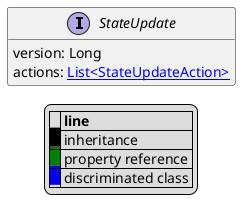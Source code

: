 @startuml

hide empty fields
hide empty methods
legend
|= |= line |
|<back:black>   </back>| inheritance |
|<back:green>   </back>| property reference |
|<back:blue>   </back>| discriminated class |
endlegend
interface StateUpdate [[StateUpdate.svg]]  {
    version: Long
    actions: [[StateUpdateAction.svg List<StateUpdateAction>]]
}






@enduml
